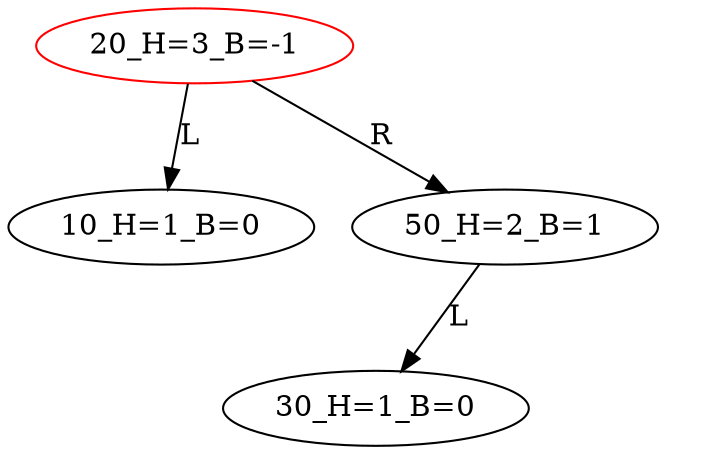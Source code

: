 digraph BiTreeBiTreeInsert {
"20_H=3_B=-1" -> {"10_H=1_B=0"} [label="L"]
"20_H=3_B=-1" -> {"50_H=2_B=1"} [label="R"]
"50_H=2_B=1" -> {"30_H=1_B=0"} [label="L"]
"50_H=2_B=1" -> {"HD0"} [label="L"] [style=invis]
"HD0" [style=invis]
"20_H=3_B=-1" [color=red]
"10_H=1_B=0"
"50_H=2_B=1"
"30_H=1_B=0"
}
